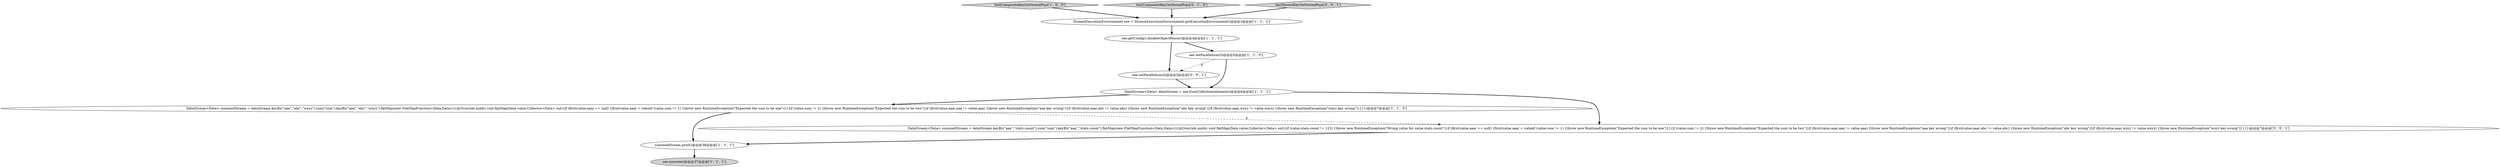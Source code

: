 digraph {
5 [style = filled, label = "testCompositeKeyOnNestedPojo['1', '0', '0']", fillcolor = lightgray, shape = diamond image = "AAA0AAABBB1BBB"];
8 [style = filled, label = "testCompositeKeyOnNestedPojo['0', '1', '0']", fillcolor = lightgray, shape = diamond image = "AAA0AAABBB2BBB"];
11 [style = filled, label = "testNestedKeyOnNestedPojo['0', '0', '1']", fillcolor = lightgray, shape = diamond image = "AAA0AAABBB3BBB"];
6 [style = filled, label = "see.execute()@@@37@@@['1', '1', '1']", fillcolor = lightgray, shape = ellipse image = "AAA0AAABBB1BBB"];
7 [style = filled, label = "see.getConfig().disableObjectReuse()@@@4@@@['1', '1', '1']", fillcolor = white, shape = ellipse image = "AAA0AAABBB1BBB"];
9 [style = filled, label = "see.setParallelism(4)@@@5@@@['0', '0', '1']", fillcolor = white, shape = ellipse image = "AAA0AAABBB3BBB"];
2 [style = filled, label = "StreamExecutionEnvironment see = StreamExecutionEnvironment.getExecutionEnvironment()@@@3@@@['1', '1', '1']", fillcolor = white, shape = ellipse image = "AAA0AAABBB1BBB"];
1 [style = filled, label = "DataStream<Data> dataStream = see.fromCollection(elements)@@@6@@@['1', '1', '1']", fillcolor = white, shape = ellipse image = "AAA0AAABBB1BBB"];
0 [style = filled, label = "see.setParallelism(3)@@@5@@@['1', '1', '0']", fillcolor = white, shape = ellipse image = "AAA0AAABBB1BBB"];
4 [style = filled, label = "summedStream.print()@@@36@@@['1', '1', '1']", fillcolor = white, shape = ellipse image = "AAA0AAABBB1BBB"];
3 [style = filled, label = "DataStream<Data> summedStream = dataStream.keyBy(\"aaa\",\"abc\",\"wxyz\").sum(\"sum\").keyBy(\"aaa\",\"abc\",\"wxyz\").flatMap(new FlatMapFunction<Data,Data>(){@Override public void flatMap(Data value,Collector<Data> out){if (first(value.aaa( == null) {first(value.aaa( = valueif (value.sum != 1) {throw new RuntimeException(\"Expected the sum to be one\")}}{if (value.sum != 2) {throw new RuntimeException(\"Expected the sum to be two\")}if (first(value.aaa(.aaa != value.aaa) {throw new RuntimeException(\"aaa key wrong\")}if (first(value.aaa(.abc != value.abc) {throw new RuntimeException(\"abc key wrong\")}if (first(value.aaa(.wxyz != value.wxyz) {throw new RuntimeException(\"wxyz key wrong\")}}}})@@@7@@@['1', '1', '0']", fillcolor = white, shape = ellipse image = "AAA0AAABBB1BBB"];
10 [style = filled, label = "DataStream<Data> summedStream = dataStream.keyBy(\"aaa\",\"stats.count\").sum(\"sum\").keyBy(\"aaa\",\"stats.count\").flatMap(new FlatMapFunction<Data,Data>(){@Override public void flatMap(Data value,Collector<Data> out){if (value.stats.count != 123) {throw new RuntimeException(\"Wrong value for value.stats.count\")}if (first(value.aaa( == null) {first(value.aaa( = valueif (value.sum != 1) {throw new RuntimeException(\"Expected the sum to be one\")}}{if (value.sum != 2) {throw new RuntimeException(\"Expected the sum to be two\")}if (first(value.aaa(.aaa != value.aaa) {throw new RuntimeException(\"aaa key wrong\")}if (first(value.aaa(.abc != value.abc) {throw new RuntimeException(\"abc key wrong\")}if (first(value.aaa(.wxyz != value.wxyz) {throw new RuntimeException(\"wxyz key wrong\")}}}})@@@7@@@['0', '0', '1']", fillcolor = white, shape = ellipse image = "AAA0AAABBB3BBB"];
1->3 [style = bold, label=""];
7->9 [style = bold, label=""];
5->2 [style = bold, label=""];
7->0 [style = bold, label=""];
3->10 [style = dashed, label="0"];
2->7 [style = bold, label=""];
0->9 [style = dashed, label="0"];
9->1 [style = bold, label=""];
8->2 [style = bold, label=""];
1->10 [style = bold, label=""];
4->6 [style = bold, label=""];
3->4 [style = bold, label=""];
0->1 [style = bold, label=""];
11->2 [style = bold, label=""];
10->4 [style = bold, label=""];
}
